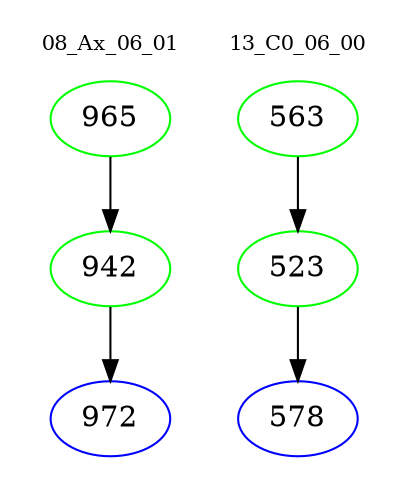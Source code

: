 digraph{
subgraph cluster_0 {
color = white
label = "08_Ax_06_01";
fontsize=10;
T0_965 [label="965", color="green"]
T0_965 -> T0_942 [color="black"]
T0_942 [label="942", color="green"]
T0_942 -> T0_972 [color="black"]
T0_972 [label="972", color="blue"]
}
subgraph cluster_1 {
color = white
label = "13_C0_06_00";
fontsize=10;
T1_563 [label="563", color="green"]
T1_563 -> T1_523 [color="black"]
T1_523 [label="523", color="green"]
T1_523 -> T1_578 [color="black"]
T1_578 [label="578", color="blue"]
}
}
